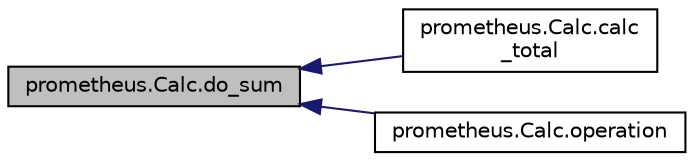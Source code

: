 digraph "prometheus.Calc.do_sum"
{
  edge [fontname="Helvetica",fontsize="10",labelfontname="Helvetica",labelfontsize="10"];
  node [fontname="Helvetica",fontsize="10",shape=record];
  rankdir="LR";
  Node1 [label="prometheus.Calc.do_sum",height=0.2,width=0.4,color="black", fillcolor="grey75", style="filled", fontcolor="black"];
  Node1 -> Node2 [dir="back",color="midnightblue",fontsize="10",style="solid",fontname="Helvetica"];
  Node2 [label="prometheus.Calc.calc\l_total",height=0.2,width=0.4,color="black", fillcolor="white", style="filled",URL="$classprometheus_1_1_calc.html#af793a58cceed8c017b95994ecf081c8b"];
  Node1 -> Node3 [dir="back",color="midnightblue",fontsize="10",style="solid",fontname="Helvetica"];
  Node3 [label="prometheus.Calc.operation",height=0.2,width=0.4,color="black", fillcolor="white", style="filled",URL="$classprometheus_1_1_calc.html#a847ac31ac113eb612cf4fff346077706"];
}
